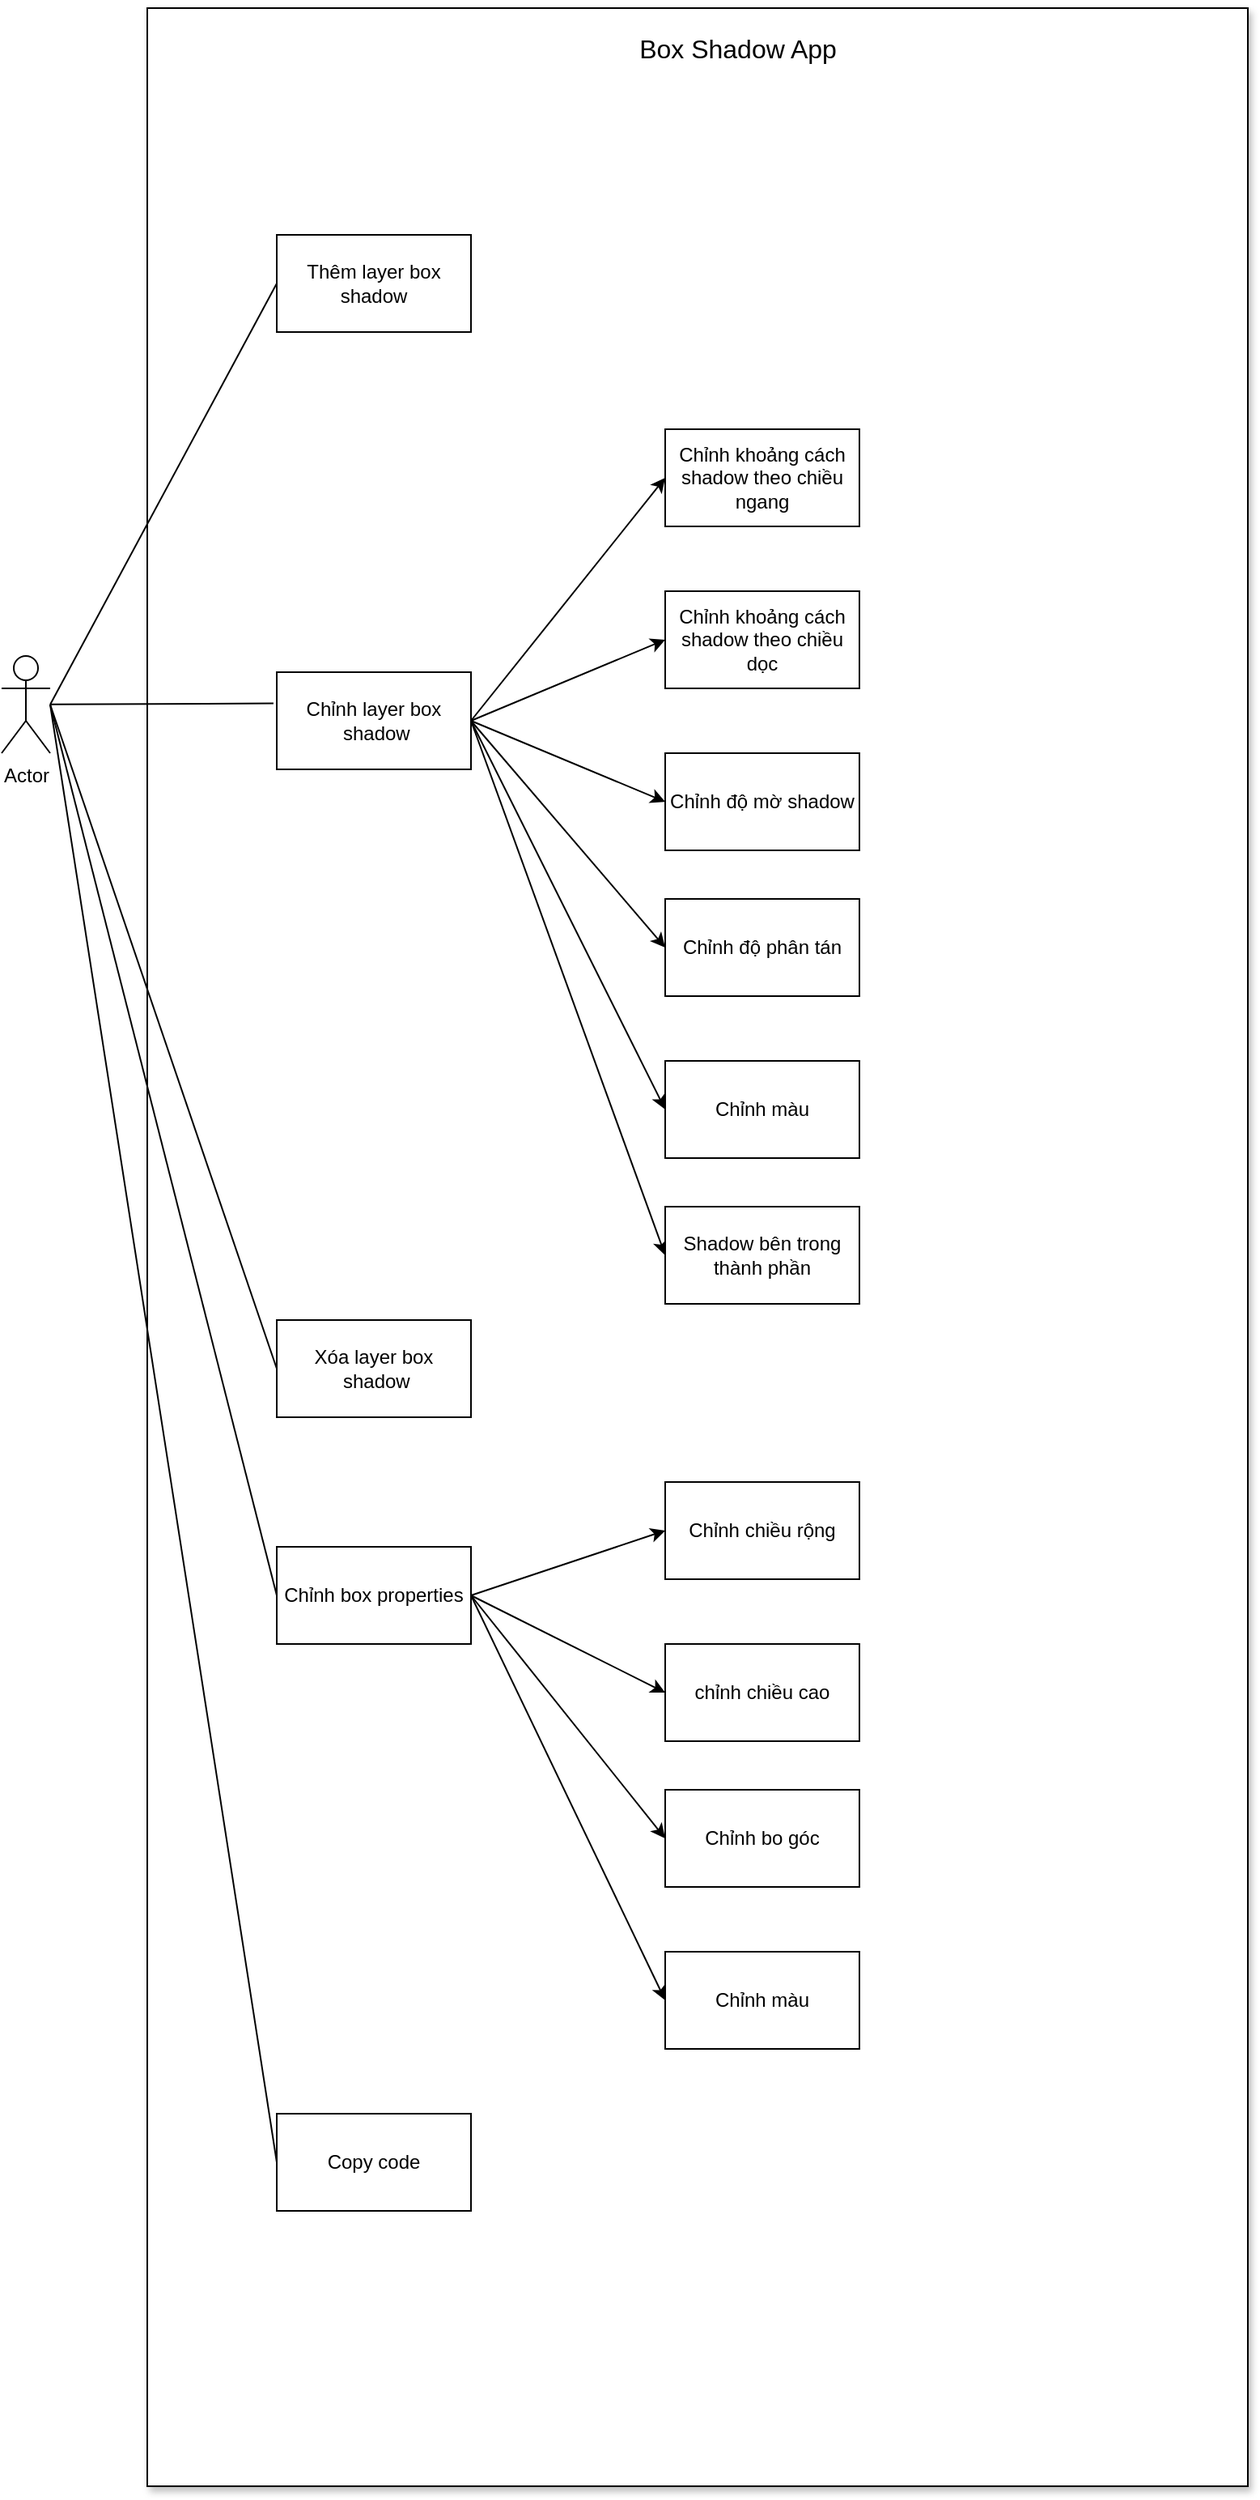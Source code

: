 <mxfile>
    <diagram id="XrQQjqhUU5B19RqnYjpP" name="Page-1">
        <mxGraphModel dx="878" dy="502" grid="1" gridSize="10" guides="1" tooltips="1" connect="1" arrows="1" fold="1" page="1" pageScale="1" pageWidth="850" pageHeight="1100" math="0" shadow="0">
            <root>
                <mxCell id="0"/>
                <mxCell id="1" parent="0"/>
                <mxCell id="37" value="" style="rounded=0;whiteSpace=wrap;html=1;shadow=1;" vertex="1" parent="1">
                    <mxGeometry x="120" y="250" width="680" height="1530" as="geometry"/>
                </mxCell>
                <mxCell id="20" style="edgeStyle=none;html=1;entryX=-0.017;entryY=0.321;entryDx=0;entryDy=0;entryPerimeter=0;endArrow=none;endFill=0;" edge="1" parent="1" source="2" target="4">
                    <mxGeometry relative="1" as="geometry"/>
                </mxCell>
                <mxCell id="22" style="edgeStyle=none;html=1;entryX=0;entryY=0.5;entryDx=0;entryDy=0;endArrow=none;endFill=0;" edge="1" parent="1" target="3">
                    <mxGeometry relative="1" as="geometry">
                        <mxPoint x="60" y="680" as="sourcePoint"/>
                    </mxGeometry>
                </mxCell>
                <mxCell id="24" style="edgeStyle=none;html=1;entryX=0;entryY=0.5;entryDx=0;entryDy=0;endArrow=none;endFill=0;" edge="1" parent="1" target="5">
                    <mxGeometry relative="1" as="geometry">
                        <mxPoint x="60" y="680" as="sourcePoint"/>
                    </mxGeometry>
                </mxCell>
                <mxCell id="25" style="edgeStyle=none;html=1;entryX=0;entryY=0.5;entryDx=0;entryDy=0;endArrow=none;endFill=0;" edge="1" parent="1" target="6">
                    <mxGeometry relative="1" as="geometry">
                        <mxPoint x="60" y="680" as="sourcePoint"/>
                    </mxGeometry>
                </mxCell>
                <mxCell id="26" style="edgeStyle=none;html=1;entryX=0;entryY=0.5;entryDx=0;entryDy=0;endArrow=none;endFill=0;" edge="1" parent="1" target="7">
                    <mxGeometry relative="1" as="geometry">
                        <mxPoint x="60" y="680" as="sourcePoint"/>
                    </mxGeometry>
                </mxCell>
                <mxCell id="2" value="Actor" style="shape=umlActor;verticalLabelPosition=bottom;verticalAlign=top;html=1;outlineConnect=0;" parent="1" vertex="1">
                    <mxGeometry x="30" y="650" width="30" height="60" as="geometry"/>
                </mxCell>
                <mxCell id="3" value="Thêm layer box shadow" style="rounded=0;whiteSpace=wrap;html=1;" parent="1" vertex="1">
                    <mxGeometry x="200" y="390" width="120" height="60" as="geometry"/>
                </mxCell>
                <mxCell id="27" style="edgeStyle=none;html=1;entryX=0;entryY=0.5;entryDx=0;entryDy=0;endArrow=classic;endFill=1;exitX=1;exitY=0.5;exitDx=0;exitDy=0;" edge="1" parent="1" source="4" target="8">
                    <mxGeometry relative="1" as="geometry"/>
                </mxCell>
                <mxCell id="28" style="edgeStyle=none;html=1;entryX=0;entryY=0.5;entryDx=0;entryDy=0;endArrow=classic;endFill=1;exitX=1;exitY=0.5;exitDx=0;exitDy=0;" edge="1" parent="1" source="4" target="9">
                    <mxGeometry relative="1" as="geometry"/>
                </mxCell>
                <mxCell id="29" style="edgeStyle=none;html=1;entryX=0;entryY=0.5;entryDx=0;entryDy=0;endArrow=classic;endFill=1;exitX=1;exitY=0.5;exitDx=0;exitDy=0;" edge="1" parent="1" source="4" target="10">
                    <mxGeometry relative="1" as="geometry"/>
                </mxCell>
                <mxCell id="30" style="edgeStyle=none;html=1;entryX=0;entryY=0.5;entryDx=0;entryDy=0;endArrow=classic;endFill=1;exitX=1;exitY=0.5;exitDx=0;exitDy=0;" edge="1" parent="1" source="4" target="11">
                    <mxGeometry relative="1" as="geometry"/>
                </mxCell>
                <mxCell id="31" style="edgeStyle=none;html=1;entryX=0;entryY=0.5;entryDx=0;entryDy=0;endArrow=classic;endFill=1;exitX=1;exitY=0.5;exitDx=0;exitDy=0;" edge="1" parent="1" source="4" target="12">
                    <mxGeometry relative="1" as="geometry"/>
                </mxCell>
                <mxCell id="32" style="edgeStyle=none;html=1;entryX=0;entryY=0.5;entryDx=0;entryDy=0;endArrow=classic;endFill=1;exitX=1;exitY=0.5;exitDx=0;exitDy=0;" edge="1" parent="1" source="4" target="13">
                    <mxGeometry relative="1" as="geometry"/>
                </mxCell>
                <mxCell id="4" value="Chỉnh layer box&lt;br&gt;&amp;nbsp;shadow" style="rounded=0;whiteSpace=wrap;html=1;" parent="1" vertex="1">
                    <mxGeometry x="200" y="660" width="120" height="60" as="geometry"/>
                </mxCell>
                <mxCell id="5" value="Xóa layer box&lt;br&gt;&amp;nbsp;shadow" style="rounded=0;whiteSpace=wrap;html=1;" parent="1" vertex="1">
                    <mxGeometry x="200" y="1060" width="120" height="60" as="geometry"/>
                </mxCell>
                <mxCell id="33" style="edgeStyle=none;html=1;entryX=0;entryY=0.5;entryDx=0;entryDy=0;endArrow=classic;endFill=1;exitX=1;exitY=0.5;exitDx=0;exitDy=0;" edge="1" parent="1" source="6" target="14">
                    <mxGeometry relative="1" as="geometry"/>
                </mxCell>
                <mxCell id="34" style="edgeStyle=none;html=1;endArrow=classic;endFill=1;entryX=0;entryY=0.5;entryDx=0;entryDy=0;exitX=1;exitY=0.5;exitDx=0;exitDy=0;" edge="1" parent="1" source="6" target="15">
                    <mxGeometry relative="1" as="geometry">
                        <mxPoint x="340" y="1230" as="targetPoint"/>
                    </mxGeometry>
                </mxCell>
                <mxCell id="35" style="edgeStyle=none;html=1;entryX=0;entryY=0.5;entryDx=0;entryDy=0;endArrow=classic;endFill=1;exitX=1;exitY=0.5;exitDx=0;exitDy=0;" edge="1" parent="1" source="6" target="16">
                    <mxGeometry relative="1" as="geometry"/>
                </mxCell>
                <mxCell id="36" style="edgeStyle=none;html=1;entryX=0;entryY=0.5;entryDx=0;entryDy=0;endArrow=classic;endFill=1;exitX=1;exitY=0.5;exitDx=0;exitDy=0;" edge="1" parent="1" source="6" target="17">
                    <mxGeometry relative="1" as="geometry"/>
                </mxCell>
                <mxCell id="6" value="Chỉnh box properties" style="rounded=0;whiteSpace=wrap;html=1;" parent="1" vertex="1">
                    <mxGeometry x="200" y="1200" width="120" height="60" as="geometry"/>
                </mxCell>
                <mxCell id="7" value="Copy code" style="rounded=0;whiteSpace=wrap;html=1;" parent="1" vertex="1">
                    <mxGeometry x="200" y="1550" width="120" height="60" as="geometry"/>
                </mxCell>
                <mxCell id="8" value="Chỉnh khoảng cách shadow theo chiều ngang" style="rounded=0;whiteSpace=wrap;html=1;" vertex="1" parent="1">
                    <mxGeometry x="440" y="510" width="120" height="60" as="geometry"/>
                </mxCell>
                <mxCell id="9" value="Chỉnh khoảng cách shadow theo chiều dọc" style="rounded=0;whiteSpace=wrap;html=1;" vertex="1" parent="1">
                    <mxGeometry x="440" y="610" width="120" height="60" as="geometry"/>
                </mxCell>
                <mxCell id="10" value="Chỉnh độ mờ shadow" style="rounded=0;whiteSpace=wrap;html=1;" vertex="1" parent="1">
                    <mxGeometry x="440" y="710" width="120" height="60" as="geometry"/>
                </mxCell>
                <mxCell id="11" value="Chỉnh độ phân tán" style="rounded=0;whiteSpace=wrap;html=1;" vertex="1" parent="1">
                    <mxGeometry x="440" y="800" width="120" height="60" as="geometry"/>
                </mxCell>
                <mxCell id="12" value="Chỉnh màu" style="rounded=0;whiteSpace=wrap;html=1;" vertex="1" parent="1">
                    <mxGeometry x="440" y="900" width="120" height="60" as="geometry"/>
                </mxCell>
                <mxCell id="13" value="Shadow bên trong thành phần" style="rounded=0;whiteSpace=wrap;html=1;" vertex="1" parent="1">
                    <mxGeometry x="440" y="990" width="120" height="60" as="geometry"/>
                </mxCell>
                <mxCell id="14" value="Chỉnh chiều rộng" style="rounded=0;whiteSpace=wrap;html=1;" vertex="1" parent="1">
                    <mxGeometry x="440" y="1160" width="120" height="60" as="geometry"/>
                </mxCell>
                <mxCell id="15" value="chỉnh chiều cao" style="rounded=0;whiteSpace=wrap;html=1;" vertex="1" parent="1">
                    <mxGeometry x="440" y="1260" width="120" height="60" as="geometry"/>
                </mxCell>
                <mxCell id="16" value="Chỉnh bo góc" style="rounded=0;whiteSpace=wrap;html=1;" vertex="1" parent="1">
                    <mxGeometry x="440" y="1350" width="120" height="60" as="geometry"/>
                </mxCell>
                <mxCell id="17" value="Chỉnh màu" style="rounded=0;whiteSpace=wrap;html=1;" vertex="1" parent="1">
                    <mxGeometry x="440" y="1450" width="120" height="60" as="geometry"/>
                </mxCell>
                <mxCell id="38" value="&lt;font style=&quot;font-size: 16px;&quot;&gt;Box Shadow App&lt;/font&gt;" style="text;html=1;strokeColor=none;fillColor=none;align=center;verticalAlign=middle;whiteSpace=wrap;rounded=0;shadow=1;" vertex="1" parent="1">
                    <mxGeometry x="410" y="260" width="150" height="30" as="geometry"/>
                </mxCell>
            </root>
        </mxGraphModel>
    </diagram>
</mxfile>
